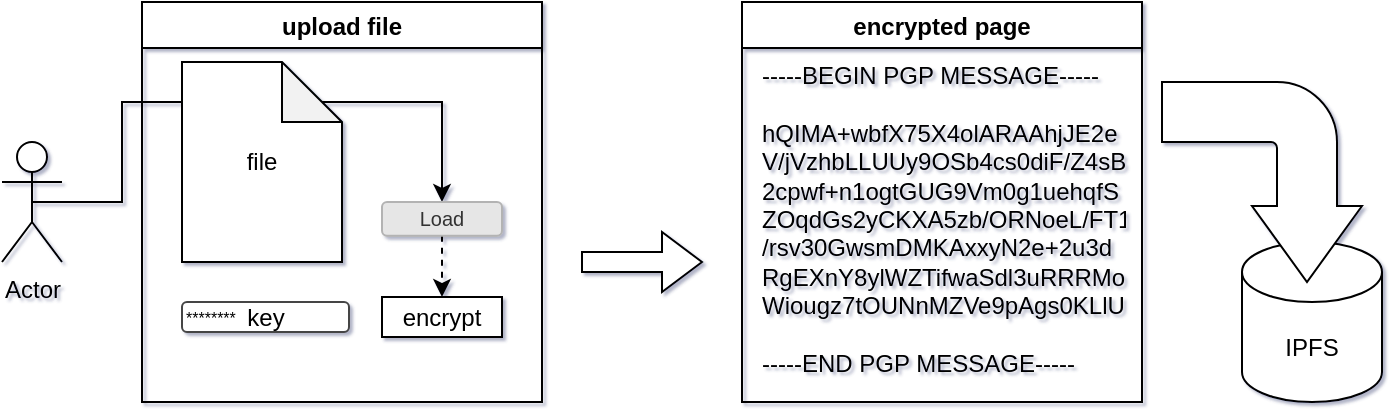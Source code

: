 <mxfile version="15.0.6" type="github">
  <diagram id="H34Jez10bvIvs-B8jjPw" name="Page-1">
    <mxGraphModel dx="866" dy="481" grid="1" gridSize="10" guides="1" tooltips="1" connect="1" arrows="1" fold="1" page="1" pageScale="1" pageWidth="850" pageHeight="1100" math="0" shadow="1">
      <root>
        <mxCell id="0" />
        <mxCell id="1" parent="0" />
        <mxCell id="t8B3U9x02naufP8xkdKy-29" style="edgeStyle=orthogonalEdgeStyle;rounded=0;orthogonalLoop=1;jettySize=auto;html=1;exitX=0.5;exitY=0.5;exitDx=0;exitDy=0;exitPerimeter=0;entryX=0.5;entryY=0;entryDx=0;entryDy=0;" edge="1" parent="1" source="t8B3U9x02naufP8xkdKy-1" target="t8B3U9x02naufP8xkdKy-11">
          <mxGeometry relative="1" as="geometry">
            <Array as="points">
              <mxPoint x="160" y="270" />
              <mxPoint x="160" y="220" />
              <mxPoint x="320" y="220" />
            </Array>
          </mxGeometry>
        </mxCell>
        <mxCell id="t8B3U9x02naufP8xkdKy-1" value="Actor" style="shape=umlActor;verticalLabelPosition=bottom;verticalAlign=top;html=1;outlineConnect=0;" vertex="1" parent="1">
          <mxGeometry x="100" y="240" width="30" height="60" as="geometry" />
        </mxCell>
        <mxCell id="t8B3U9x02naufP8xkdKy-2" value="upload file" style="swimlane;" vertex="1" parent="1">
          <mxGeometry x="170" y="170" width="200" height="200" as="geometry" />
        </mxCell>
        <mxCell id="t8B3U9x02naufP8xkdKy-10" value="file" style="shape=note;whiteSpace=wrap;html=1;backgroundOutline=1;darkOpacity=0.05;" vertex="1" parent="t8B3U9x02naufP8xkdKy-2">
          <mxGeometry x="20" y="30" width="80" height="100" as="geometry" />
        </mxCell>
        <mxCell id="t8B3U9x02naufP8xkdKy-30" style="edgeStyle=orthogonalEdgeStyle;rounded=0;orthogonalLoop=1;jettySize=auto;html=1;exitX=0.5;exitY=1;exitDx=0;exitDy=0;entryX=0.5;entryY=0;entryDx=0;entryDy=0;dashed=1;" edge="1" parent="t8B3U9x02naufP8xkdKy-2" source="t8B3U9x02naufP8xkdKy-11" target="t8B3U9x02naufP8xkdKy-21">
          <mxGeometry relative="1" as="geometry" />
        </mxCell>
        <mxCell id="t8B3U9x02naufP8xkdKy-11" value="Load" style="rounded=1;html=1;shadow=0;dashed=0;whiteSpace=wrap;fontSize=10;fillColor=#E6E6E6;align=center;strokeColor=#B3B3B3;fontColor=#333333;" vertex="1" parent="t8B3U9x02naufP8xkdKy-2">
          <mxGeometry x="120" y="100" width="60" height="16.88" as="geometry" />
        </mxCell>
        <mxCell id="t8B3U9x02naufP8xkdKy-14" value="********" style="strokeWidth=1;html=1;shadow=0;dashed=0;shape=mxgraph.ios.iTextInput;strokeColor=#444444;align=left;buttonText=;fontSize=8" vertex="1" parent="t8B3U9x02naufP8xkdKy-2">
          <mxGeometry x="20" y="150" width="83.5" height="15" as="geometry" />
        </mxCell>
        <mxCell id="t8B3U9x02naufP8xkdKy-21" value="encrypt" style="whiteSpace=wrap;html=1;align=center;" vertex="1" parent="t8B3U9x02naufP8xkdKy-2">
          <mxGeometry x="120" y="147.5" width="60" height="20" as="geometry" />
        </mxCell>
        <mxCell id="t8B3U9x02naufP8xkdKy-23" value="key" style="text;html=1;strokeColor=none;fillColor=none;align=center;verticalAlign=middle;whiteSpace=wrap;rounded=0;" vertex="1" parent="t8B3U9x02naufP8xkdKy-2">
          <mxGeometry x="41.75" y="147.5" width="40" height="20" as="geometry" />
        </mxCell>
        <mxCell id="t8B3U9x02naufP8xkdKy-3" value="encrypted page" style="swimlane;" vertex="1" parent="1">
          <mxGeometry x="470" y="170" width="200" height="200" as="geometry" />
        </mxCell>
        <mxCell id="t8B3U9x02naufP8xkdKy-28" value="-----BEGIN PGP MESSAGE-----&lt;br&gt;&lt;br&gt;hQIMA+wbfX75X4olARAAhjJE2e&lt;br&gt;V/jVzhbLLUUy9OSb4cs0diF/Z4sB&lt;br&gt;2cpwf+n1ogtGUG9Vm0g1uehqfS&lt;br&gt;&lt;div&gt;ZOqdGs2yCKXA5zb/ORNoeL/FT1&lt;/div&gt;&lt;div&gt;/rsv30GwsmDMKAxxyN2e+2u3d&lt;br&gt;&lt;/div&gt;RgEXnY8ylWZTifwaSdl3uRRRMo&lt;br&gt;&lt;div&gt;Wiougz7tOUNnMZVe9pAgs0KLlU&lt;/div&gt;&lt;div&gt;&lt;br&gt;&lt;/div&gt;-----END PGP MESSAGE-----" style="text;html=1;strokeColor=none;fillColor=none;spacing=5;spacingTop=-20;whiteSpace=wrap;overflow=hidden;rounded=0;" vertex="1" parent="t8B3U9x02naufP8xkdKy-3">
          <mxGeometry x="5" y="40" width="190" height="150" as="geometry" />
        </mxCell>
        <mxCell id="t8B3U9x02naufP8xkdKy-8" value="" style="html=1;shadow=0;dashed=0;align=center;verticalAlign=middle;shape=mxgraph.arrows2.arrow;dy=0.67;dx=20;notch=0;" vertex="1" parent="1">
          <mxGeometry x="390" y="285" width="60" height="30" as="geometry" />
        </mxCell>
        <mxCell id="t8B3U9x02naufP8xkdKy-15" value="" style="shape=image;html=1;verticalAlign=top;verticalLabelPosition=bottom;labelBackgroundColor=#ffffff;imageAspect=0;aspect=fixed;image=https://cdn4.iconfinder.com/data/icons/basic-ui-2-line/32/key-password-main-keys-privilege-128.png;rotation=50;" vertex="1" parent="1">
          <mxGeometry x="405" y="230" width="40" height="40" as="geometry" />
        </mxCell>
        <mxCell id="t8B3U9x02naufP8xkdKy-4" value="IPFS" style="shape=cylinder3;whiteSpace=wrap;html=1;boundedLbl=1;backgroundOutline=1;size=15;" vertex="1" parent="1">
          <mxGeometry x="720" y="290" width="70" height="80" as="geometry" />
        </mxCell>
        <mxCell id="t8B3U9x02naufP8xkdKy-19" value="" style="html=1;shadow=0;dashed=0;align=center;verticalAlign=middle;shape=mxgraph.arrows2.bendArrow;dy=15;dx=38;notch=0;arrowHead=55;rounded=1;rotation=90;" vertex="1" parent="1">
          <mxGeometry x="680" y="210" width="100" height="100" as="geometry" />
        </mxCell>
      </root>
    </mxGraphModel>
  </diagram>
</mxfile>
